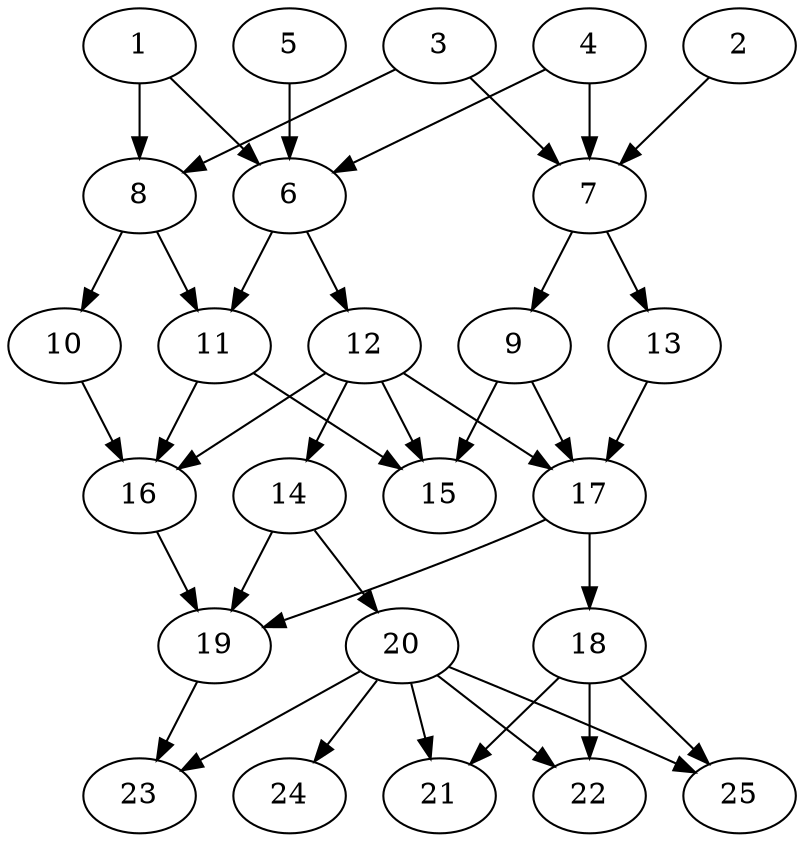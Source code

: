 // DAG automatically generated by daggen at Thu Oct  3 14:00:39 2019
// ./daggen --dot -n 25 --ccr 0.4 --fat 0.5 --regular 0.5 --density 0.6 --mindata 5242880 --maxdata 52428800 
digraph G {
  1 [size="127964160", alpha="0.04", expect_size="51185664"] 
  1 -> 6 [size ="51185664"]
  1 -> 8 [size ="51185664"]
  2 [size="109463040", alpha="0.16", expect_size="43785216"] 
  2 -> 7 [size ="43785216"]
  3 [size="77255680", alpha="0.15", expect_size="30902272"] 
  3 -> 7 [size ="30902272"]
  3 -> 8 [size ="30902272"]
  4 [size="103961600", alpha="0.11", expect_size="41584640"] 
  4 -> 6 [size ="41584640"]
  4 -> 7 [size ="41584640"]
  5 [size="73497600", alpha="0.11", expect_size="29399040"] 
  5 -> 6 [size ="29399040"]
  6 [size="123340800", alpha="0.17", expect_size="49336320"] 
  6 -> 11 [size ="49336320"]
  6 -> 12 [size ="49336320"]
  7 [size="121146880", alpha="0.18", expect_size="48458752"] 
  7 -> 9 [size ="48458752"]
  7 -> 13 [size ="48458752"]
  8 [size="15567360", alpha="0.08", expect_size="6226944"] 
  8 -> 10 [size ="6226944"]
  8 -> 11 [size ="6226944"]
  9 [size="23800320", alpha="0.13", expect_size="9520128"] 
  9 -> 15 [size ="9520128"]
  9 -> 17 [size ="9520128"]
  10 [size="122544640", alpha="0.02", expect_size="49017856"] 
  10 -> 16 [size ="49017856"]
  11 [size="114513920", alpha="0.16", expect_size="45805568"] 
  11 -> 15 [size ="45805568"]
  11 -> 16 [size ="45805568"]
  12 [size="23011840", alpha="0.01", expect_size="9204736"] 
  12 -> 14 [size ="9204736"]
  12 -> 15 [size ="9204736"]
  12 -> 16 [size ="9204736"]
  12 -> 17 [size ="9204736"]
  13 [size="114716160", alpha="0.19", expect_size="45886464"] 
  13 -> 17 [size ="45886464"]
  14 [size="82414080", alpha="0.06", expect_size="32965632"] 
  14 -> 19 [size ="32965632"]
  14 -> 20 [size ="32965632"]
  15 [size="31226880", alpha="0.17", expect_size="12490752"] 
  16 [size="98227200", alpha="0.00", expect_size="39290880"] 
  16 -> 19 [size ="39290880"]
  17 [size="80494080", alpha="0.04", expect_size="32197632"] 
  17 -> 18 [size ="32197632"]
  17 -> 19 [size ="32197632"]
  18 [size="70661120", alpha="0.19", expect_size="28264448"] 
  18 -> 21 [size ="28264448"]
  18 -> 22 [size ="28264448"]
  18 -> 25 [size ="28264448"]
  19 [size="116718080", alpha="0.13", expect_size="46687232"] 
  19 -> 23 [size ="46687232"]
  20 [size="74859520", alpha="0.16", expect_size="29943808"] 
  20 -> 21 [size ="29943808"]
  20 -> 22 [size ="29943808"]
  20 -> 23 [size ="29943808"]
  20 -> 24 [size ="29943808"]
  20 -> 25 [size ="29943808"]
  21 [size="89274880", alpha="0.19", expect_size="35709952"] 
  22 [size="65781760", alpha="0.18", expect_size="26312704"] 
  23 [size="70702080", alpha="0.08", expect_size="28280832"] 
  24 [size="63027200", alpha="0.14", expect_size="25210880"] 
  25 [size="99486720", alpha="0.09", expect_size="39794688"] 
}
